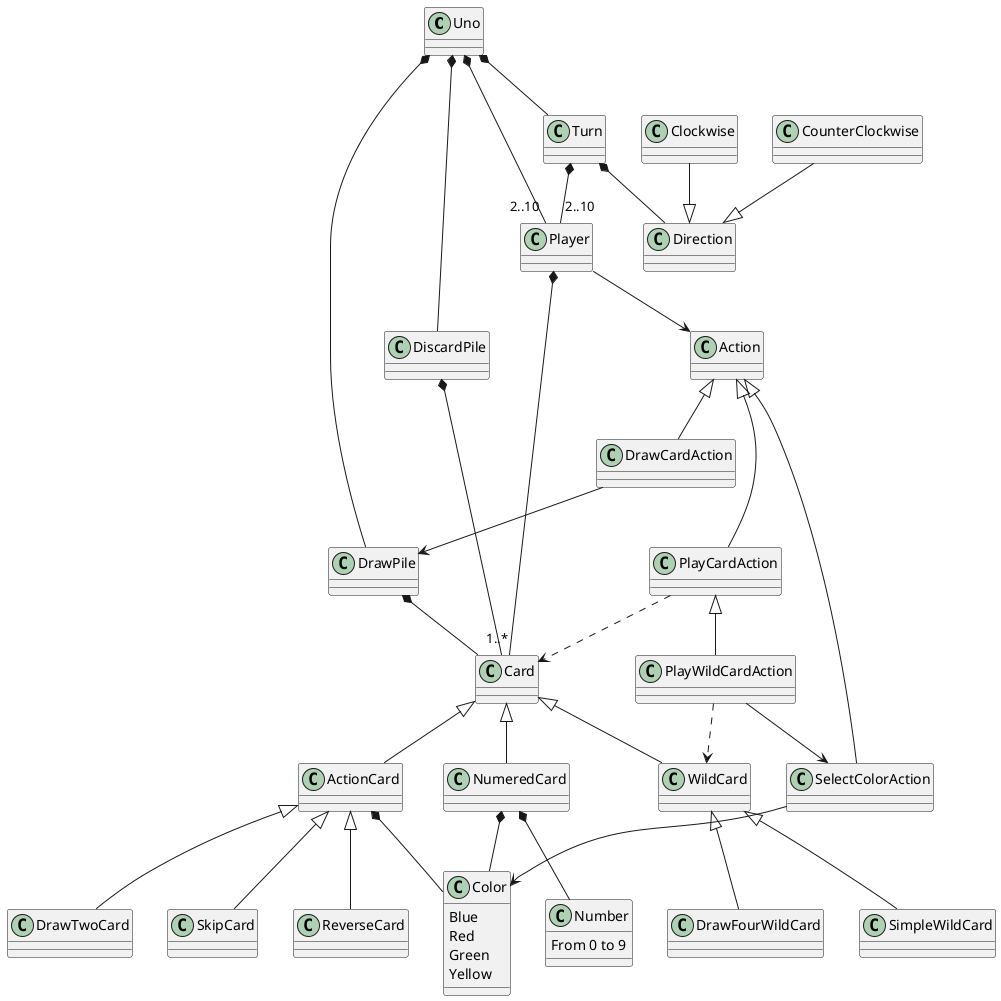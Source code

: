 ﻿@startuml

Uno *-- DrawPile
Uno *-- DiscardPile
Uno *-- "2..10" Player
Uno *-- Turn

Turn *-- "2..10" Player
Turn *-- Direction

Clockwise --|> Direction
CounterClockwise --|> Direction


Player *-- "1..*" Card

'''Actions'''
Player --> Action

PlayCardAction -u-|> Action
PlayCardAction ..> Card

PlayWildCardAction -u-|> PlayCardAction
PlayWildCardAction ..> WildCard
PlayWildCardAction --> SelectColorAction

SelectColorAction -u-|> Action
SelectColorAction --> Color
     
DrawCardAction -u-|> Action
DrawCardAction --> DrawPile
'''

DrawPile *-- Card
DiscardPile *-- Card
 
NumeredCard -u-|> Card
ActionCard -u-|> Card

WildCard -u-|> Card
DrawFourWildCard -u-|> WildCard
SimpleWildCard -u-|> WildCard

DrawTwoCard -u-|> ActionCard
SkipCard -u-|> ActionCard
ReverseCard -u-|> ActionCard

ActionCard *-- Color
NumeredCard *-- Color
NumeredCard *-- Number

class Color
{
    Blue
    Red
    Green
    Yellow
}

class Number
{
    From 0 to 9
}
@enduml